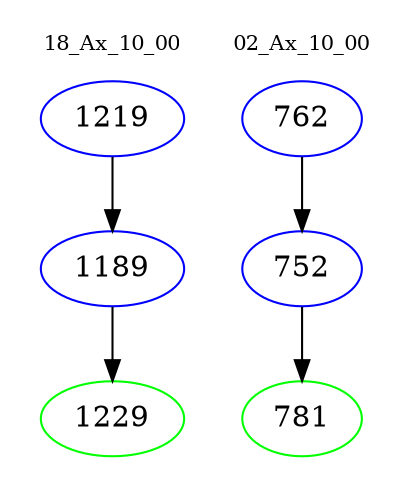 digraph{
subgraph cluster_0 {
color = white
label = "18_Ax_10_00";
fontsize=10;
T0_1219 [label="1219", color="blue"]
T0_1219 -> T0_1189 [color="black"]
T0_1189 [label="1189", color="blue"]
T0_1189 -> T0_1229 [color="black"]
T0_1229 [label="1229", color="green"]
}
subgraph cluster_1 {
color = white
label = "02_Ax_10_00";
fontsize=10;
T1_762 [label="762", color="blue"]
T1_762 -> T1_752 [color="black"]
T1_752 [label="752", color="blue"]
T1_752 -> T1_781 [color="black"]
T1_781 [label="781", color="green"]
}
}
